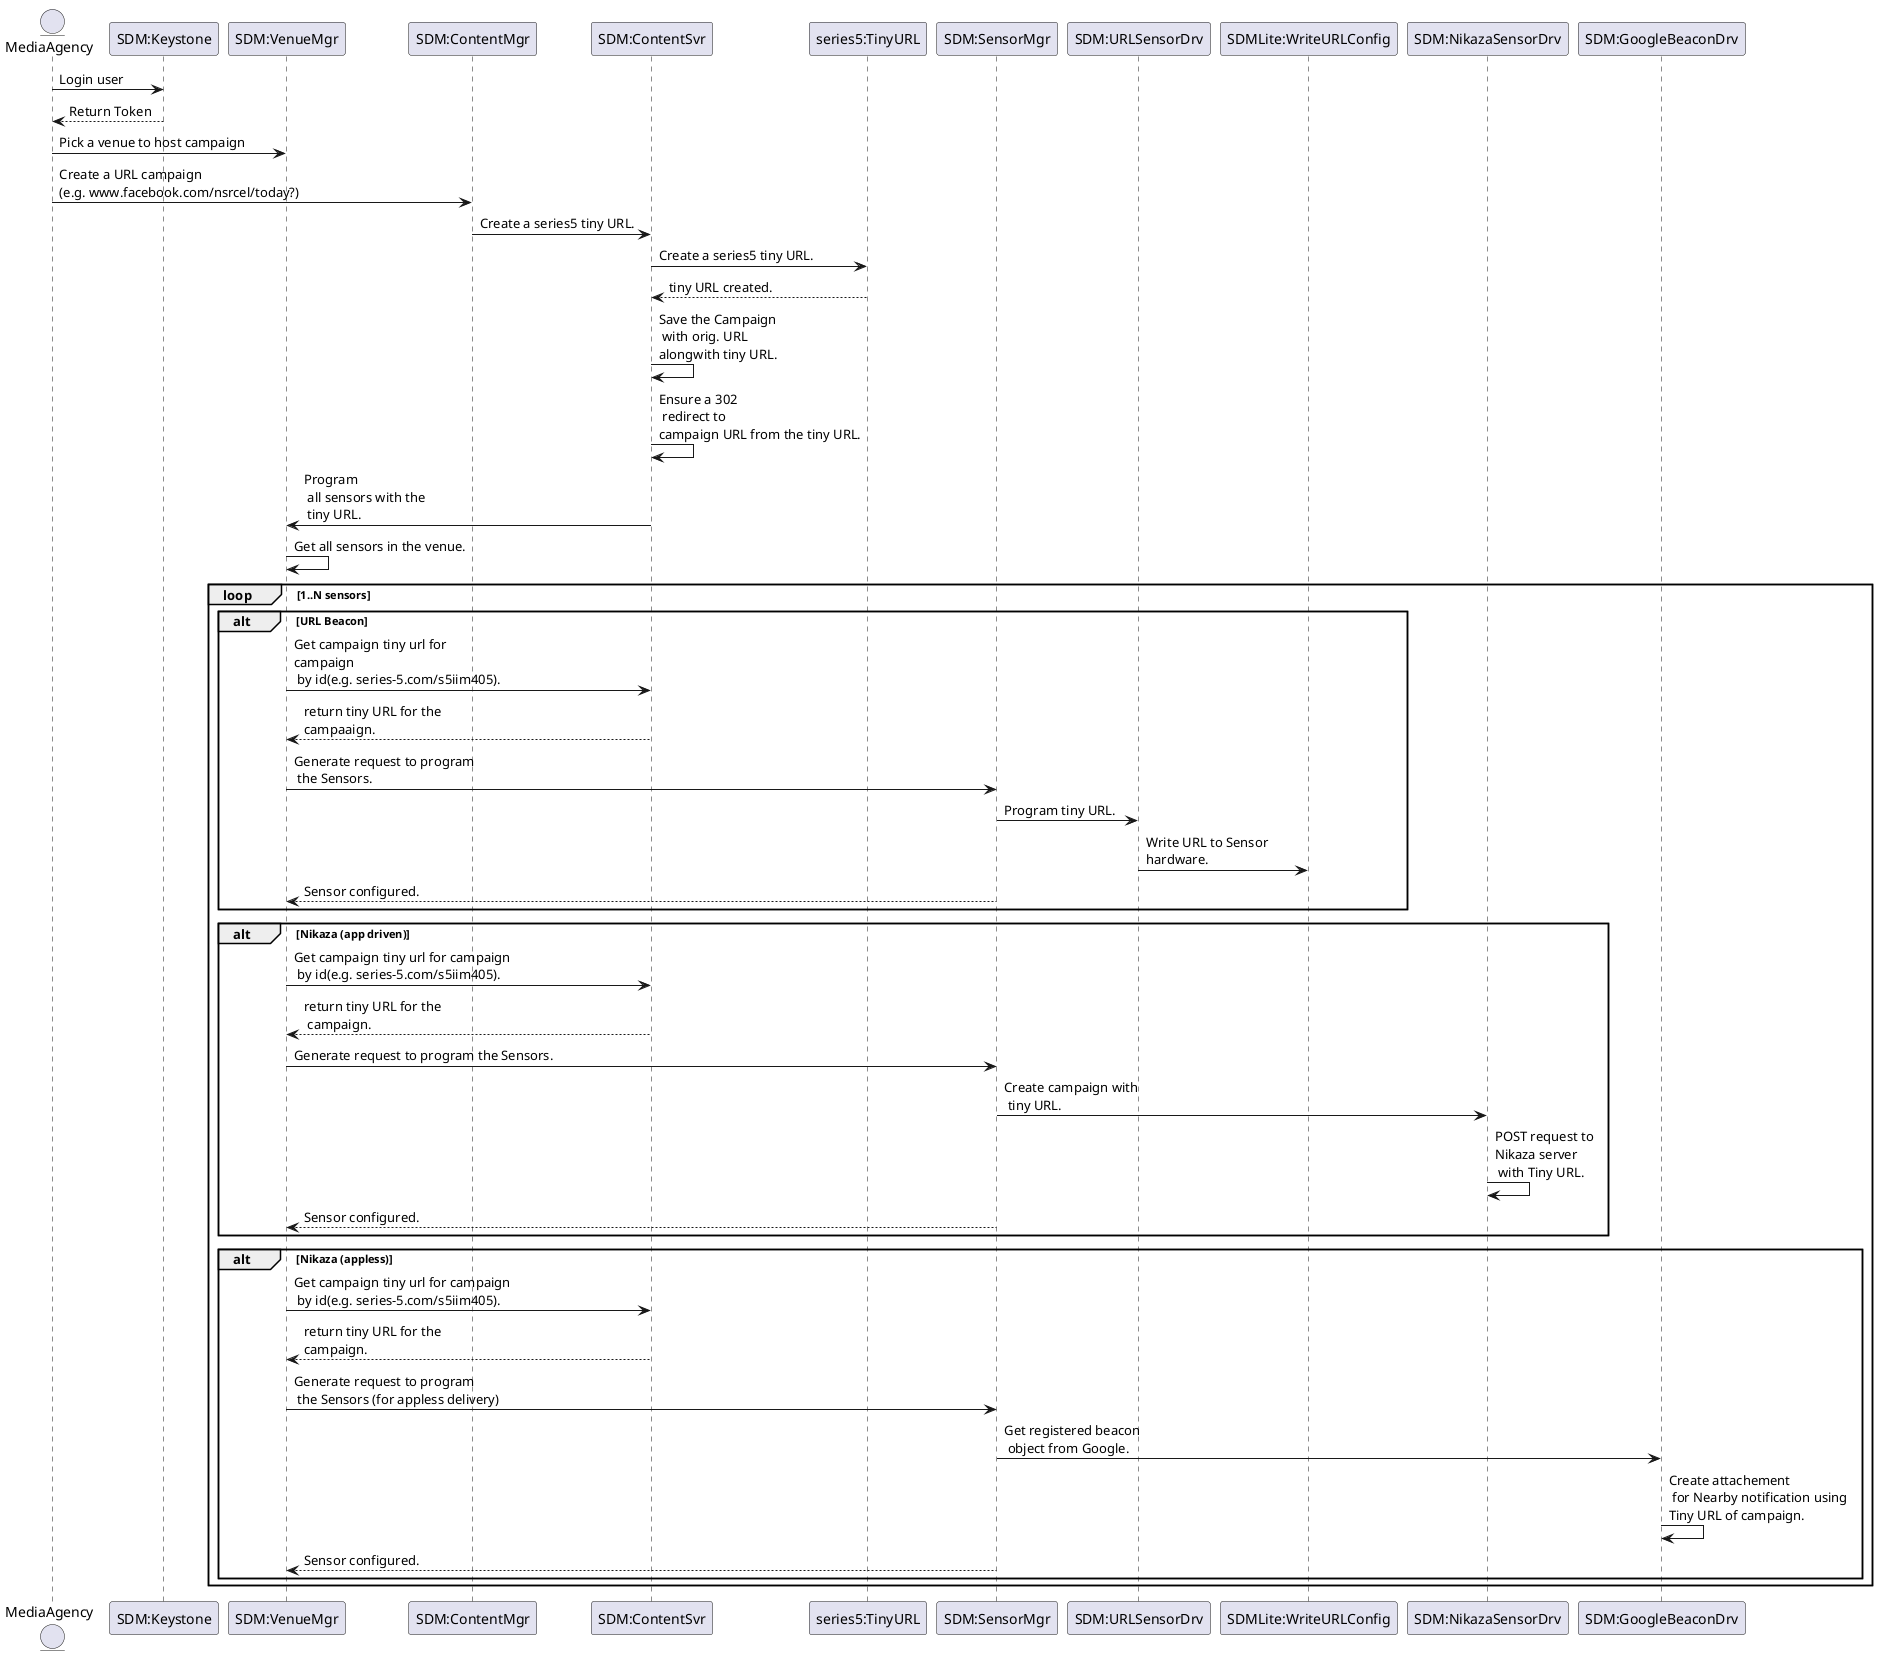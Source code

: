 @startuml
entity MediaAgency

MediaAgency -> "SDM:Keystone" : Login user
"SDM:Keystone" --> "MediaAgency" : Return Token
MediaAgency -> "SDM:VenueMgr" : Pick a venue to host campaign 
MediaAgency -> "SDM:ContentMgr" : Create a URL campaign \n(e.g. www.facebook.com/nsrcel/today?)
"SDM:ContentMgr" -> "SDM:ContentSvr" : Create a series5 tiny URL.
"SDM:ContentSvr" -> "series5:TinyURL" : Create a series5 tiny URL.
"series5:TinyURL" --> "SDM:ContentSvr" : tiny URL created.
"SDM:ContentSvr" -> "SDM:ContentSvr" : Save the Campaign\n with orig. URL \nalongwith tiny URL.
"SDM:ContentSvr" -> "SDM:ContentSvr" : Ensure a 302\n redirect to \ncampaign URL from the tiny URL.
"SDM:ContentSvr" -> "SDM:VenueMgr" : Program\n all sensors with the\n tiny URL.
"SDM:VenueMgr" -> "SDM:VenueMgr" : Get all sensors in the venue.
loop 1..N sensors
alt URL Beacon
"SDM:VenueMgr" -> "SDM:ContentSvr" : Get campaign tiny url for \ncampaign\n by id(e.g. series-5.com/s5iim405).
"SDM:ContentSvr" --> "SDM:VenueMgr" : return tiny URL for the \ncampaaign.
"SDM:VenueMgr" -> "SDM:SensorMgr" : Generate request to program\n the Sensors.
"SDM:SensorMgr" -> "SDM:URLSensorDrv" : Program tiny URL.
"SDM:URLSensorDrv" -> "SDMLite:WriteURLConfig": Write URL to Sensor \nhardware.
"SDM:SensorMgr" --> "SDM:VenueMgr" : Sensor configured.
end
alt Nikaza (app driven)
"SDM:VenueMgr" -> "SDM:ContentSvr" : Get campaign tiny url for campaign\n by id(e.g. series-5.com/s5iim405).
"SDM:ContentSvr" --> "SDM:VenueMgr" : return tiny URL for the\n campaign.
"SDM:VenueMgr" -> "SDM:SensorMgr" : Generate request to program the Sensors.
"SDM:SensorMgr" -> "SDM:NikazaSensorDrv" : Create campaign with\n tiny URL.
"SDM:NikazaSensorDrv" -> "SDM:NikazaSensorDrv": POST request to \nNikaza server\n with Tiny URL.
"SDM:SensorMgr" --> "SDM:VenueMgr" : Sensor configured.
end
alt Nikaza (appless)
"SDM:VenueMgr" -> "SDM:ContentSvr" : Get campaign tiny url for campaign\n by id(e.g. series-5.com/s5iim405).
"SDM:ContentSvr" --> "SDM:VenueMgr" : return tiny URL for the \ncampaign.
"SDM:VenueMgr" -> "SDM:SensorMgr" : Generate request to program\n the Sensors (for appless delivery)
"SDM:SensorMgr" -> "SDM:GoogleBeaconDrv" : Get registered beacon\n object from Google.
"SDM:GoogleBeaconDrv" -> "SDM:GoogleBeaconDrv": Create attachement\n for Nearby notification using \nTiny URL of campaign.
"SDM:SensorMgr" --> "SDM:VenueMgr" : Sensor configured.
end
end
@enduml